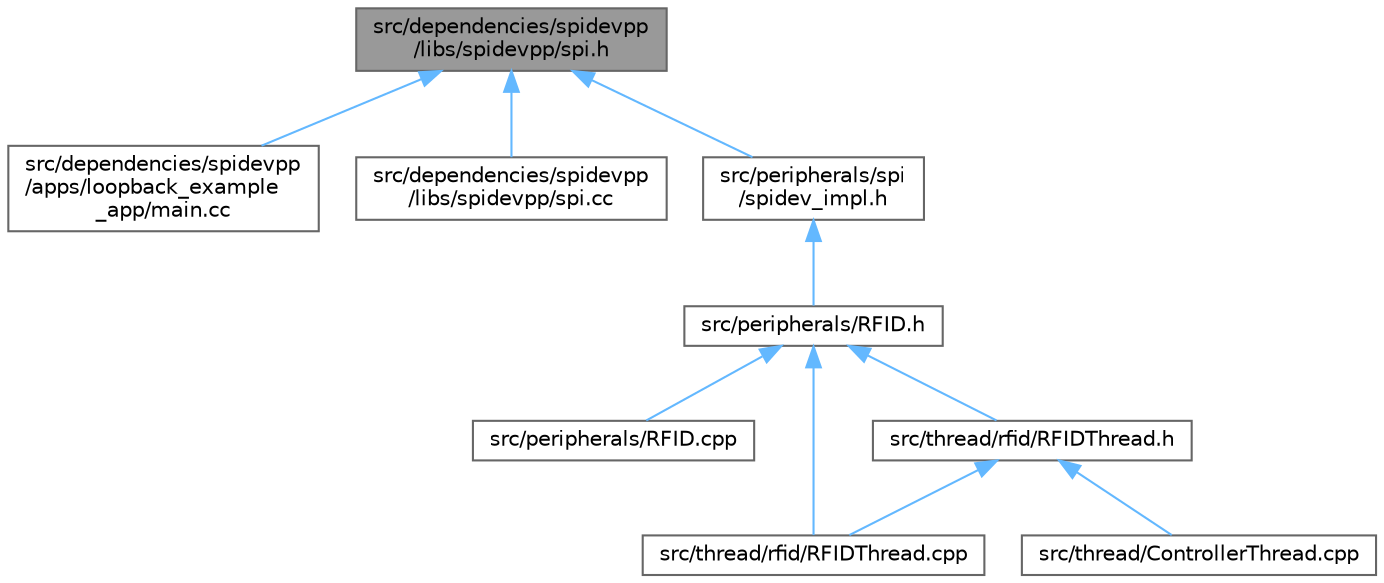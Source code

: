 digraph "src/dependencies/spidevpp/libs/spidevpp/spi.h"
{
 // LATEX_PDF_SIZE
  bgcolor="transparent";
  edge [fontname=Helvetica,fontsize=10,labelfontname=Helvetica,labelfontsize=10];
  node [fontname=Helvetica,fontsize=10,shape=box,height=0.2,width=0.4];
  Node1 [label="src/dependencies/spidevpp\l/libs/spidevpp/spi.h",height=0.2,width=0.4,color="gray40", fillcolor="grey60", style="filled", fontcolor="black",tooltip=" "];
  Node1 -> Node2 [dir="back",color="steelblue1",style="solid"];
  Node2 [label="src/dependencies/spidevpp\l/apps/loopback_example\l_app/main.cc",height=0.2,width=0.4,color="grey40", fillcolor="white", style="filled",URL="$main_8cc.html",tooltip=" "];
  Node1 -> Node3 [dir="back",color="steelblue1",style="solid"];
  Node3 [label="src/dependencies/spidevpp\l/libs/spidevpp/spi.cc",height=0.2,width=0.4,color="grey40", fillcolor="white", style="filled",URL="$spi_8cc.html",tooltip=" "];
  Node1 -> Node4 [dir="back",color="steelblue1",style="solid"];
  Node4 [label="src/peripherals/spi\l/spidev_impl.h",height=0.2,width=0.4,color="grey40", fillcolor="white", style="filled",URL="$spidev__impl_8h.html",tooltip=" "];
  Node4 -> Node5 [dir="back",color="steelblue1",style="solid"];
  Node5 [label="src/peripherals/RFID.h",height=0.2,width=0.4,color="grey40", fillcolor="white", style="filled",URL="$_r_f_i_d_8h.html",tooltip=" "];
  Node5 -> Node6 [dir="back",color="steelblue1",style="solid"];
  Node6 [label="src/peripherals/RFID.cpp",height=0.2,width=0.4,color="grey40", fillcolor="white", style="filled",URL="$_r_f_i_d_8cpp.html",tooltip=" "];
  Node5 -> Node7 [dir="back",color="steelblue1",style="solid"];
  Node7 [label="src/thread/rfid/RFIDThread.cpp",height=0.2,width=0.4,color="grey40", fillcolor="white", style="filled",URL="$_r_f_i_d_thread_8cpp.html",tooltip=" "];
  Node5 -> Node8 [dir="back",color="steelblue1",style="solid"];
  Node8 [label="src/thread/rfid/RFIDThread.h",height=0.2,width=0.4,color="grey40", fillcolor="white", style="filled",URL="$_r_f_i_d_thread_8h.html",tooltip=" "];
  Node8 -> Node9 [dir="back",color="steelblue1",style="solid"];
  Node9 [label="src/thread/ControllerThread.cpp",height=0.2,width=0.4,color="grey40", fillcolor="white", style="filled",URL="$_controller_thread_8cpp.html",tooltip=" "];
  Node8 -> Node7 [dir="back",color="steelblue1",style="solid"];
}
